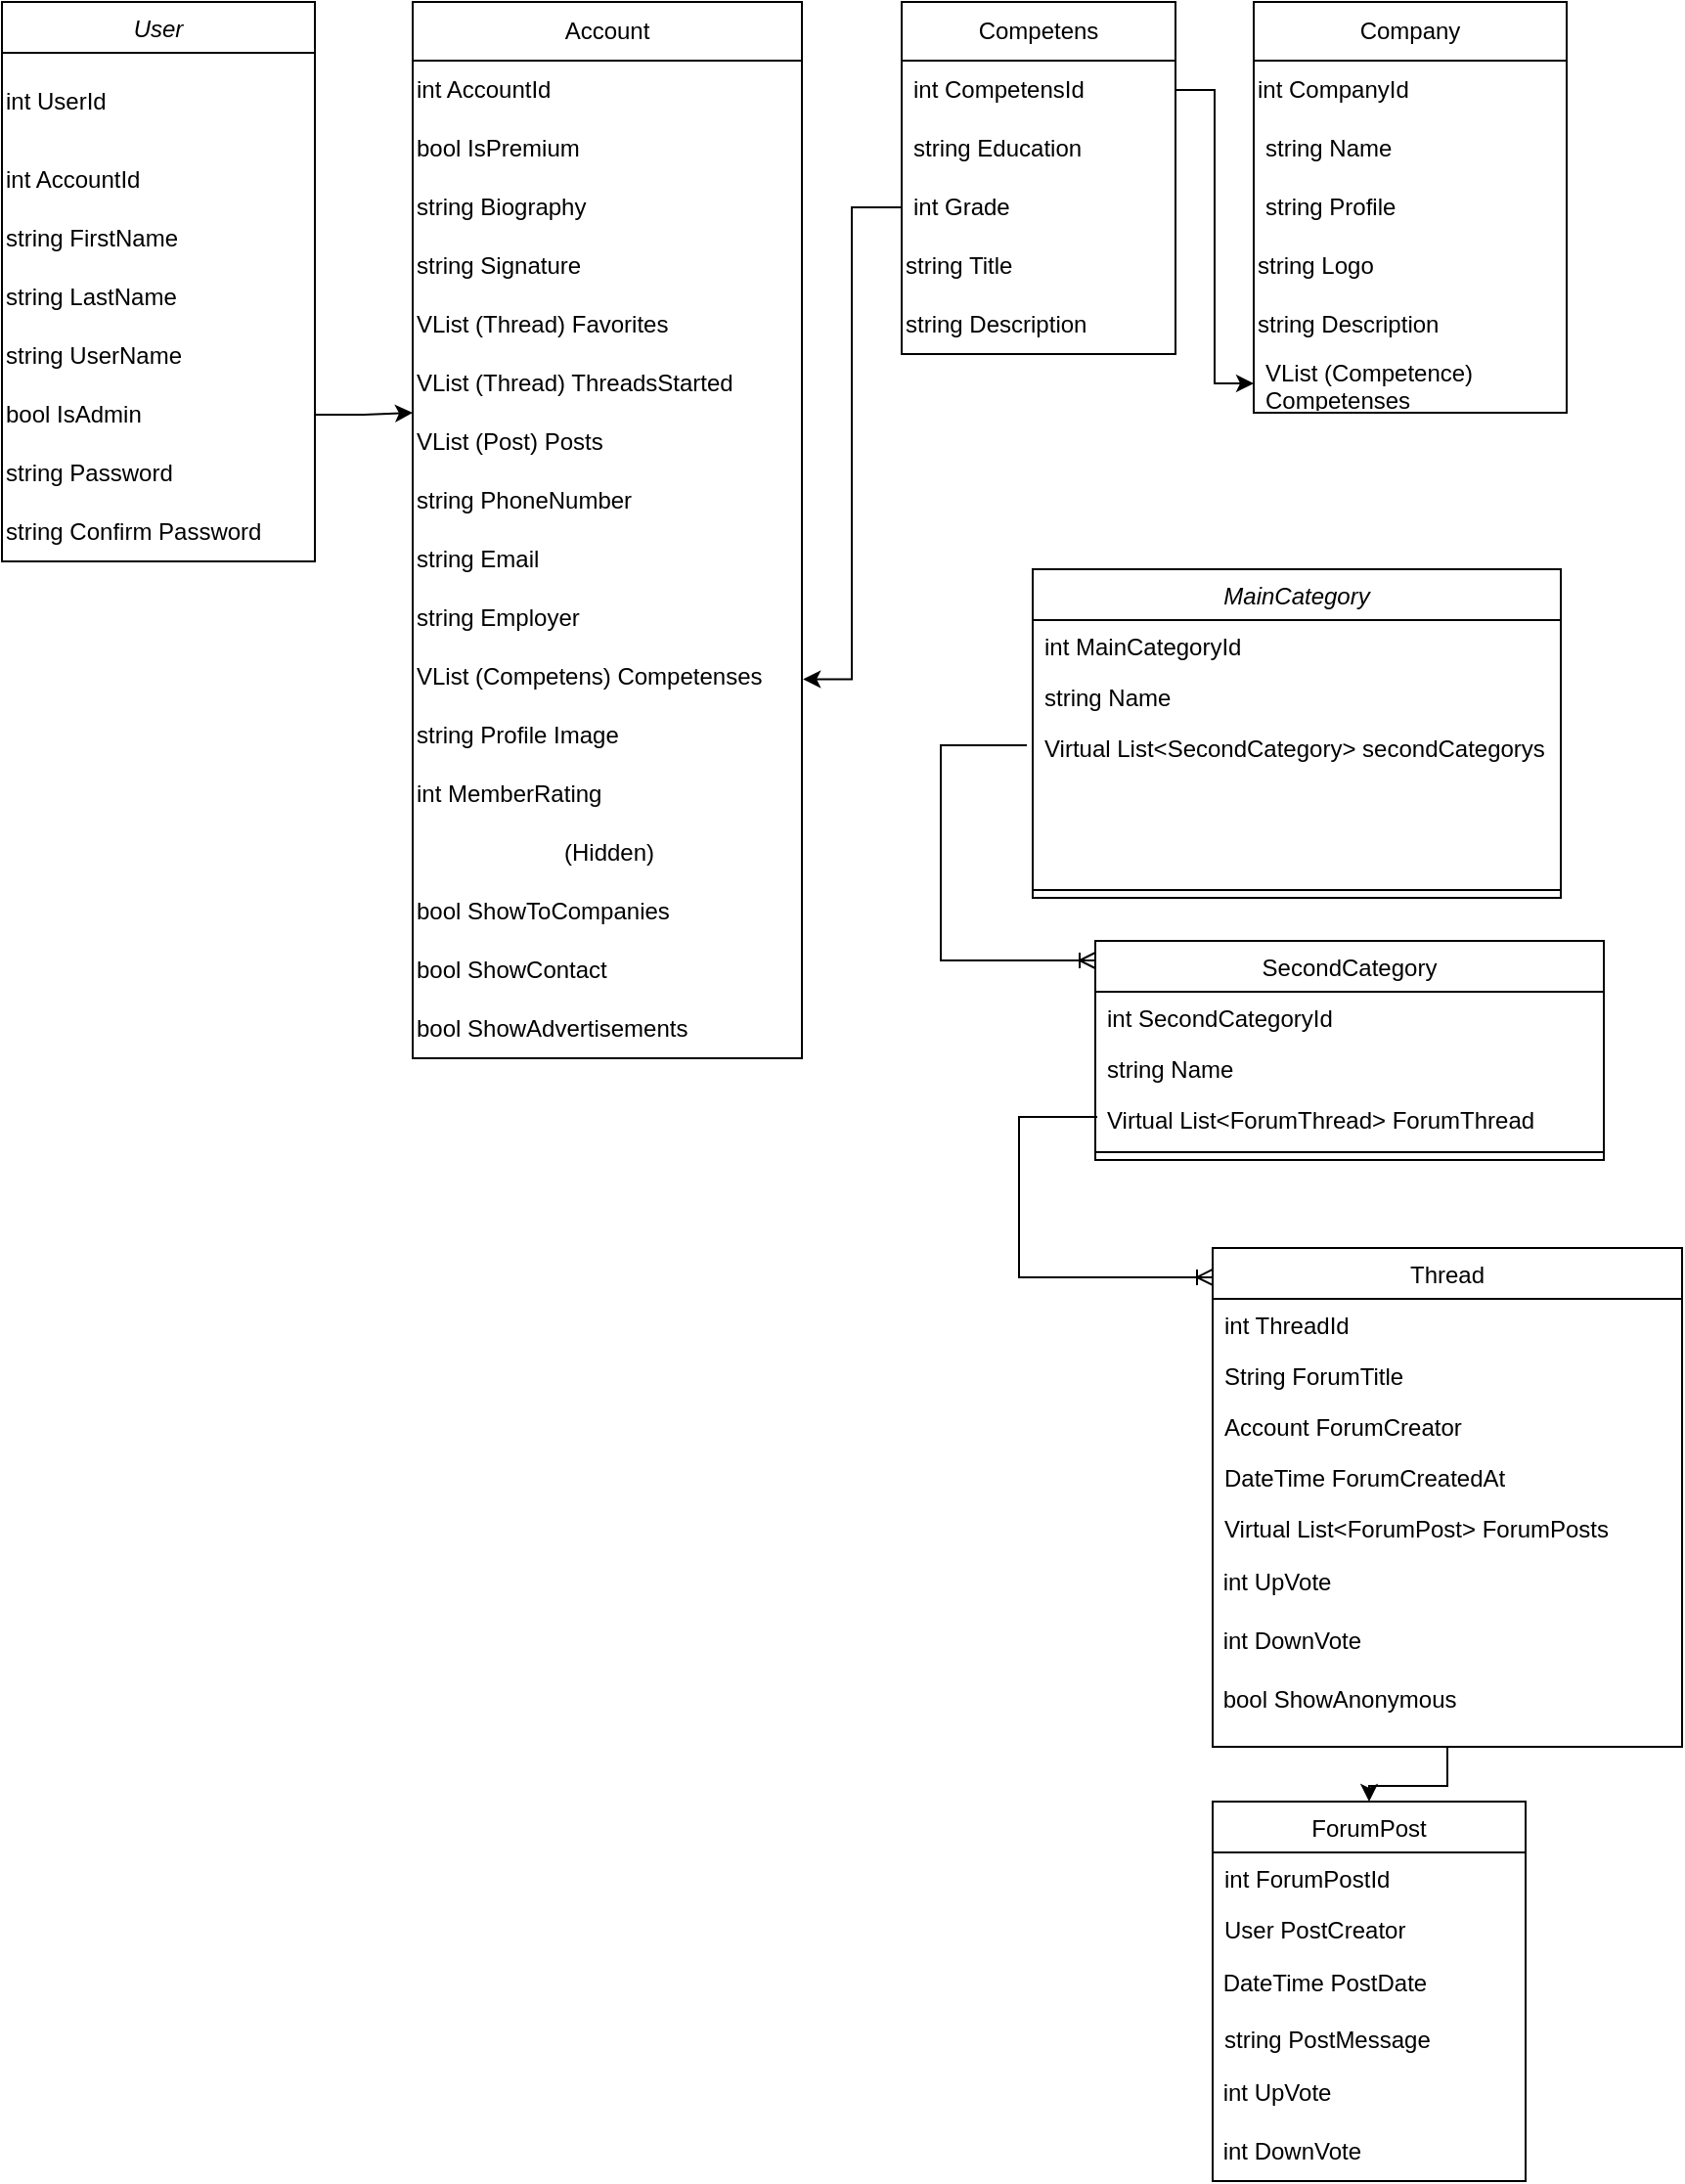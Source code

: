 <mxfile version="26.0.15">
  <diagram id="C5RBs43oDa-KdzZeNtuy" name="Page-1">
    <mxGraphModel dx="1050" dy="569" grid="1" gridSize="10" guides="1" tooltips="1" connect="1" arrows="1" fold="1" page="1" pageScale="1" pageWidth="827" pageHeight="1169" math="0" shadow="0">
      <root>
        <mxCell id="WIyWlLk6GJQsqaUBKTNV-0" />
        <mxCell id="WIyWlLk6GJQsqaUBKTNV-1" parent="WIyWlLk6GJQsqaUBKTNV-0" />
        <mxCell id="zkfFHV4jXpPFQw0GAbJ--0" value="User" style="swimlane;fontStyle=2;align=center;verticalAlign=top;childLayout=stackLayout;horizontal=1;startSize=26;horizontalStack=0;resizeParent=1;resizeLast=0;collapsible=1;marginBottom=0;rounded=0;shadow=0;strokeWidth=1;" parent="WIyWlLk6GJQsqaUBKTNV-1" vertex="1">
          <mxGeometry x="30" y="40" width="160" height="286" as="geometry">
            <mxRectangle x="230" y="140" width="160" height="26" as="alternateBounds" />
          </mxGeometry>
        </mxCell>
        <mxCell id="M3LUyMs7fJ1YsSJs51s3-12" value="int UserId" style="text;html=1;align=left;verticalAlign=middle;resizable=0;points=[];autosize=1;strokeColor=none;fillColor=none;spacing=2;" vertex="1" parent="zkfFHV4jXpPFQw0GAbJ--0">
          <mxGeometry y="26" width="160" height="50" as="geometry" />
        </mxCell>
        <mxCell id="M3LUyMs7fJ1YsSJs51s3-35" value="int AccountId" style="text;html=1;align=left;verticalAlign=middle;resizable=0;points=[];autosize=1;strokeColor=none;fillColor=none;" vertex="1" parent="zkfFHV4jXpPFQw0GAbJ--0">
          <mxGeometry y="76" width="160" height="30" as="geometry" />
        </mxCell>
        <mxCell id="M3LUyMs7fJ1YsSJs51s3-5" value="string FirstName" style="text;html=1;align=left;verticalAlign=middle;resizable=0;points=[];autosize=1;strokeColor=none;fillColor=none;" vertex="1" parent="zkfFHV4jXpPFQw0GAbJ--0">
          <mxGeometry y="106" width="160" height="30" as="geometry" />
        </mxCell>
        <mxCell id="M3LUyMs7fJ1YsSJs51s3-6" value="string LastName" style="text;html=1;align=left;verticalAlign=middle;resizable=0;points=[];autosize=1;strokeColor=none;fillColor=none;" vertex="1" parent="zkfFHV4jXpPFQw0GAbJ--0">
          <mxGeometry y="136" width="160" height="30" as="geometry" />
        </mxCell>
        <mxCell id="M3LUyMs7fJ1YsSJs51s3-39" value="string UserName" style="text;html=1;align=left;verticalAlign=middle;resizable=0;points=[];autosize=1;strokeColor=none;fillColor=none;" vertex="1" parent="zkfFHV4jXpPFQw0GAbJ--0">
          <mxGeometry y="166" width="160" height="30" as="geometry" />
        </mxCell>
        <mxCell id="M3LUyMs7fJ1YsSJs51s3-17" value="bool IsAdmin" style="text;html=1;align=left;verticalAlign=middle;resizable=0;points=[];autosize=1;strokeColor=none;fillColor=none;" vertex="1" parent="zkfFHV4jXpPFQw0GAbJ--0">
          <mxGeometry y="196" width="160" height="30" as="geometry" />
        </mxCell>
        <mxCell id="M3LUyMs7fJ1YsSJs51s3-23" value="string Password" style="text;html=1;align=left;verticalAlign=middle;resizable=0;points=[];autosize=1;strokeColor=none;fillColor=none;" vertex="1" parent="zkfFHV4jXpPFQw0GAbJ--0">
          <mxGeometry y="226" width="160" height="30" as="geometry" />
        </mxCell>
        <mxCell id="M3LUyMs7fJ1YsSJs51s3-24" value="string Confirm Password" style="text;html=1;align=left;verticalAlign=middle;resizable=0;points=[];autosize=1;strokeColor=none;fillColor=none;" vertex="1" parent="zkfFHV4jXpPFQw0GAbJ--0">
          <mxGeometry y="256" width="160" height="30" as="geometry" />
        </mxCell>
        <mxCell id="M3LUyMs7fJ1YsSJs51s3-25" value="Account" style="swimlane;fontStyle=0;childLayout=stackLayout;horizontal=1;startSize=30;horizontalStack=0;resizeParent=1;resizeParentMax=0;resizeLast=0;collapsible=1;marginBottom=0;whiteSpace=wrap;html=1;" vertex="1" parent="WIyWlLk6GJQsqaUBKTNV-1">
          <mxGeometry x="240" y="40" width="199" height="540" as="geometry" />
        </mxCell>
        <mxCell id="M3LUyMs7fJ1YsSJs51s3-34" value="int AccountId" style="text;html=1;align=left;verticalAlign=middle;resizable=0;points=[];autosize=1;strokeColor=none;fillColor=none;" vertex="1" parent="M3LUyMs7fJ1YsSJs51s3-25">
          <mxGeometry y="30" width="199" height="30" as="geometry" />
        </mxCell>
        <mxCell id="M3LUyMs7fJ1YsSJs51s3-15" value="bool IsPremium" style="text;html=1;align=left;verticalAlign=middle;resizable=0;points=[];autosize=1;strokeColor=none;fillColor=none;" vertex="1" parent="M3LUyMs7fJ1YsSJs51s3-25">
          <mxGeometry y="60" width="199" height="30" as="geometry" />
        </mxCell>
        <mxCell id="M3LUyMs7fJ1YsSJs51s3-9" value="string Biography" style="text;html=1;align=left;verticalAlign=middle;resizable=0;points=[];autosize=1;strokeColor=none;fillColor=none;" vertex="1" parent="M3LUyMs7fJ1YsSJs51s3-25">
          <mxGeometry y="90" width="199" height="30" as="geometry" />
        </mxCell>
        <mxCell id="M3LUyMs7fJ1YsSJs51s3-16" value="string Signature" style="text;html=1;align=left;verticalAlign=middle;resizable=0;points=[];autosize=1;strokeColor=none;fillColor=none;" vertex="1" parent="M3LUyMs7fJ1YsSJs51s3-25">
          <mxGeometry y="120" width="199" height="30" as="geometry" />
        </mxCell>
        <mxCell id="M3LUyMs7fJ1YsSJs51s3-11" value="VList (Thread) Favo&lt;span style=&quot;background-color: transparent; color: light-dark(rgb(0, 0, 0), rgb(255, 255, 255));&quot;&gt;rites&lt;/span&gt;" style="text;html=1;align=left;verticalAlign=middle;resizable=0;points=[];autosize=1;strokeColor=none;fillColor=none;" vertex="1" parent="M3LUyMs7fJ1YsSJs51s3-25">
          <mxGeometry y="150" width="199" height="30" as="geometry" />
        </mxCell>
        <mxCell id="M3LUyMs7fJ1YsSJs51s3-61" value="VList (Thread) ThreadsStarted" style="text;html=1;align=left;verticalAlign=middle;resizable=0;points=[];autosize=1;strokeColor=none;fillColor=none;" vertex="1" parent="M3LUyMs7fJ1YsSJs51s3-25">
          <mxGeometry y="180" width="199" height="30" as="geometry" />
        </mxCell>
        <mxCell id="M3LUyMs7fJ1YsSJs51s3-62" value="VList (Post) Posts" style="text;html=1;align=left;verticalAlign=middle;resizable=0;points=[];autosize=1;strokeColor=none;fillColor=none;" vertex="1" parent="M3LUyMs7fJ1YsSJs51s3-25">
          <mxGeometry y="210" width="199" height="30" as="geometry" />
        </mxCell>
        <mxCell id="M3LUyMs7fJ1YsSJs51s3-8" value="string PhoneNumber" style="text;html=1;align=left;verticalAlign=middle;resizable=0;points=[];autosize=1;strokeColor=none;fillColor=none;" vertex="1" parent="M3LUyMs7fJ1YsSJs51s3-25">
          <mxGeometry y="240" width="199" height="30" as="geometry" />
        </mxCell>
        <mxCell id="M3LUyMs7fJ1YsSJs51s3-36" value="string Email" style="text;html=1;align=left;verticalAlign=middle;resizable=0;points=[];autosize=1;strokeColor=none;fillColor=none;" vertex="1" parent="M3LUyMs7fJ1YsSJs51s3-25">
          <mxGeometry y="270" width="199" height="30" as="geometry" />
        </mxCell>
        <mxCell id="M3LUyMs7fJ1YsSJs51s3-7" value="string Employer" style="text;html=1;align=left;verticalAlign=middle;resizable=0;points=[];autosize=1;strokeColor=none;fillColor=none;" vertex="1" parent="M3LUyMs7fJ1YsSJs51s3-25">
          <mxGeometry y="300" width="199" height="30" as="geometry" />
        </mxCell>
        <mxCell id="M3LUyMs7fJ1YsSJs51s3-10" value="VList (Competens) Competenses" style="text;html=1;align=left;verticalAlign=middle;resizable=0;points=[];autosize=1;strokeColor=none;fillColor=none;" vertex="1" parent="M3LUyMs7fJ1YsSJs51s3-25">
          <mxGeometry y="330" width="199" height="30" as="geometry" />
        </mxCell>
        <mxCell id="M3LUyMs7fJ1YsSJs51s3-14" value="string Profile Image" style="text;html=1;align=left;verticalAlign=middle;resizable=0;points=[];autosize=1;strokeColor=none;fillColor=none;" vertex="1" parent="M3LUyMs7fJ1YsSJs51s3-25">
          <mxGeometry y="360" width="199" height="30" as="geometry" />
        </mxCell>
        <mxCell id="M3LUyMs7fJ1YsSJs51s3-40" value="int MemberRating" style="text;html=1;align=left;verticalAlign=middle;resizable=0;points=[];autosize=1;strokeColor=none;fillColor=none;" vertex="1" parent="M3LUyMs7fJ1YsSJs51s3-25">
          <mxGeometry y="390" width="199" height="30" as="geometry" />
        </mxCell>
        <mxCell id="M3LUyMs7fJ1YsSJs51s3-19" value="(Hidden)" style="text;html=1;align=center;verticalAlign=middle;resizable=0;points=[];autosize=1;strokeColor=none;fillColor=none;" vertex="1" parent="M3LUyMs7fJ1YsSJs51s3-25">
          <mxGeometry y="420" width="199" height="30" as="geometry" />
        </mxCell>
        <mxCell id="M3LUyMs7fJ1YsSJs51s3-21" value="bool ShowToCompanies" style="text;html=1;align=left;verticalAlign=middle;resizable=0;points=[];autosize=1;strokeColor=none;fillColor=none;" vertex="1" parent="M3LUyMs7fJ1YsSJs51s3-25">
          <mxGeometry y="450" width="199" height="30" as="geometry" />
        </mxCell>
        <mxCell id="M3LUyMs7fJ1YsSJs51s3-20" value="bool ShowContact" style="text;html=1;align=left;verticalAlign=middle;resizable=0;points=[];autosize=1;strokeColor=none;fillColor=none;" vertex="1" parent="M3LUyMs7fJ1YsSJs51s3-25">
          <mxGeometry y="480" width="199" height="30" as="geometry" />
        </mxCell>
        <mxCell id="M3LUyMs7fJ1YsSJs51s3-22" value="bool ShowAdvertisements" style="text;html=1;align=left;verticalAlign=middle;resizable=0;points=[];autosize=1;strokeColor=none;fillColor=none;" vertex="1" parent="M3LUyMs7fJ1YsSJs51s3-25">
          <mxGeometry y="510" width="199" height="30" as="geometry" />
        </mxCell>
        <mxCell id="M3LUyMs7fJ1YsSJs51s3-37" style="edgeStyle=orthogonalEdgeStyle;rounded=0;orthogonalLoop=1;jettySize=auto;html=1;" edge="1" parent="WIyWlLk6GJQsqaUBKTNV-1" source="M3LUyMs7fJ1YsSJs51s3-17">
          <mxGeometry relative="1" as="geometry">
            <mxPoint x="240" y="250" as="targetPoint" />
          </mxGeometry>
        </mxCell>
        <mxCell id="M3LUyMs7fJ1YsSJs51s3-41" value="Competens" style="swimlane;fontStyle=0;childLayout=stackLayout;horizontal=1;startSize=30;horizontalStack=0;resizeParent=1;resizeParentMax=0;resizeLast=0;collapsible=1;marginBottom=0;whiteSpace=wrap;html=1;" vertex="1" parent="WIyWlLk6GJQsqaUBKTNV-1">
          <mxGeometry x="490" y="40" width="140" height="180" as="geometry" />
        </mxCell>
        <mxCell id="M3LUyMs7fJ1YsSJs51s3-42" value="int CompetensId" style="text;strokeColor=none;fillColor=none;align=left;verticalAlign=middle;spacingLeft=4;spacingRight=4;overflow=hidden;points=[[0,0.5],[1,0.5]];portConstraint=eastwest;rotatable=0;whiteSpace=wrap;html=1;" vertex="1" parent="M3LUyMs7fJ1YsSJs51s3-41">
          <mxGeometry y="30" width="140" height="30" as="geometry" />
        </mxCell>
        <mxCell id="M3LUyMs7fJ1YsSJs51s3-43" value="string Education" style="text;strokeColor=none;fillColor=none;align=left;verticalAlign=middle;spacingLeft=4;spacingRight=4;overflow=hidden;points=[[0,0.5],[1,0.5]];portConstraint=eastwest;rotatable=0;whiteSpace=wrap;html=1;" vertex="1" parent="M3LUyMs7fJ1YsSJs51s3-41">
          <mxGeometry y="60" width="140" height="30" as="geometry" />
        </mxCell>
        <mxCell id="M3LUyMs7fJ1YsSJs51s3-44" value="int Grade" style="text;strokeColor=none;fillColor=none;align=left;verticalAlign=middle;spacingLeft=4;spacingRight=4;overflow=hidden;points=[[0,0.5],[1,0.5]];portConstraint=eastwest;rotatable=0;whiteSpace=wrap;html=1;" vertex="1" parent="M3LUyMs7fJ1YsSJs51s3-41">
          <mxGeometry y="90" width="140" height="30" as="geometry" />
        </mxCell>
        <mxCell id="M3LUyMs7fJ1YsSJs51s3-47" value="string Title" style="text;html=1;align=left;verticalAlign=middle;resizable=0;points=[];autosize=1;strokeColor=none;fillColor=none;" vertex="1" parent="M3LUyMs7fJ1YsSJs51s3-41">
          <mxGeometry y="120" width="140" height="30" as="geometry" />
        </mxCell>
        <mxCell id="M3LUyMs7fJ1YsSJs51s3-46" value="string Description" style="text;html=1;align=left;verticalAlign=middle;resizable=0;points=[];autosize=1;strokeColor=none;fillColor=none;" vertex="1" parent="M3LUyMs7fJ1YsSJs51s3-41">
          <mxGeometry y="150" width="140" height="30" as="geometry" />
        </mxCell>
        <mxCell id="M3LUyMs7fJ1YsSJs51s3-45" style="edgeStyle=orthogonalEdgeStyle;rounded=0;orthogonalLoop=1;jettySize=auto;html=1;entryX=1.003;entryY=0.54;entryDx=0;entryDy=0;entryPerimeter=0;" edge="1" parent="WIyWlLk6GJQsqaUBKTNV-1" source="M3LUyMs7fJ1YsSJs51s3-44" target="M3LUyMs7fJ1YsSJs51s3-10">
          <mxGeometry relative="1" as="geometry" />
        </mxCell>
        <mxCell id="M3LUyMs7fJ1YsSJs51s3-48" value="Company" style="swimlane;fontStyle=0;childLayout=stackLayout;horizontal=1;startSize=30;horizontalStack=0;resizeParent=1;resizeParentMax=0;resizeLast=0;collapsible=1;marginBottom=0;whiteSpace=wrap;html=1;" vertex="1" parent="WIyWlLk6GJQsqaUBKTNV-1">
          <mxGeometry x="670" y="40" width="160" height="210" as="geometry" />
        </mxCell>
        <mxCell id="M3LUyMs7fJ1YsSJs51s3-55" value="int CompanyId" style="text;html=1;align=left;verticalAlign=middle;resizable=0;points=[];autosize=1;strokeColor=none;fillColor=none;" vertex="1" parent="M3LUyMs7fJ1YsSJs51s3-48">
          <mxGeometry y="30" width="160" height="30" as="geometry" />
        </mxCell>
        <mxCell id="M3LUyMs7fJ1YsSJs51s3-49" value="string Name" style="text;strokeColor=none;fillColor=none;align=left;verticalAlign=middle;spacingLeft=4;spacingRight=4;overflow=hidden;points=[[0,0.5],[1,0.5]];portConstraint=eastwest;rotatable=0;whiteSpace=wrap;html=1;" vertex="1" parent="M3LUyMs7fJ1YsSJs51s3-48">
          <mxGeometry y="60" width="160" height="30" as="geometry" />
        </mxCell>
        <mxCell id="M3LUyMs7fJ1YsSJs51s3-50" value="string Profile" style="text;strokeColor=none;fillColor=none;align=left;verticalAlign=middle;spacingLeft=4;spacingRight=4;overflow=hidden;points=[[0,0.5],[1,0.5]];portConstraint=eastwest;rotatable=0;whiteSpace=wrap;html=1;" vertex="1" parent="M3LUyMs7fJ1YsSJs51s3-48">
          <mxGeometry y="90" width="160" height="30" as="geometry" />
        </mxCell>
        <mxCell id="M3LUyMs7fJ1YsSJs51s3-53" value="string Logo" style="text;html=1;align=left;verticalAlign=middle;resizable=0;points=[];autosize=1;strokeColor=none;fillColor=none;" vertex="1" parent="M3LUyMs7fJ1YsSJs51s3-48">
          <mxGeometry y="120" width="160" height="30" as="geometry" />
        </mxCell>
        <mxCell id="M3LUyMs7fJ1YsSJs51s3-56" value="string Description" style="text;html=1;align=left;verticalAlign=middle;resizable=0;points=[];autosize=1;strokeColor=none;fillColor=none;" vertex="1" parent="M3LUyMs7fJ1YsSJs51s3-48">
          <mxGeometry y="150" width="160" height="30" as="geometry" />
        </mxCell>
        <mxCell id="M3LUyMs7fJ1YsSJs51s3-51" value="VList (Competence) Competenses" style="text;strokeColor=none;fillColor=none;align=left;verticalAlign=middle;spacingLeft=4;spacingRight=4;overflow=hidden;points=[[0,0.5],[1,0.5]];portConstraint=eastwest;rotatable=0;whiteSpace=wrap;html=1;" vertex="1" parent="M3LUyMs7fJ1YsSJs51s3-48">
          <mxGeometry y="180" width="160" height="30" as="geometry" />
        </mxCell>
        <mxCell id="M3LUyMs7fJ1YsSJs51s3-52" style="edgeStyle=orthogonalEdgeStyle;rounded=0;orthogonalLoop=1;jettySize=auto;html=1;entryX=0;entryY=0.5;entryDx=0;entryDy=0;" edge="1" parent="WIyWlLk6GJQsqaUBKTNV-1" source="M3LUyMs7fJ1YsSJs51s3-42" target="M3LUyMs7fJ1YsSJs51s3-51">
          <mxGeometry relative="1" as="geometry" />
        </mxCell>
        <mxCell id="M3LUyMs7fJ1YsSJs51s3-63" value="MainCategory" style="swimlane;fontStyle=2;align=center;verticalAlign=top;childLayout=stackLayout;horizontal=1;startSize=26;horizontalStack=0;resizeParent=1;resizeLast=0;collapsible=1;marginBottom=0;rounded=0;shadow=0;strokeWidth=1;" vertex="1" parent="WIyWlLk6GJQsqaUBKTNV-1">
          <mxGeometry x="557" y="330" width="270" height="168" as="geometry">
            <mxRectangle x="230" y="140" width="160" height="26" as="alternateBounds" />
          </mxGeometry>
        </mxCell>
        <mxCell id="M3LUyMs7fJ1YsSJs51s3-64" value="int MainCategoryId" style="text;align=left;verticalAlign=top;spacingLeft=4;spacingRight=4;overflow=hidden;rotatable=0;points=[[0,0.5],[1,0.5]];portConstraint=eastwest;rounded=0;shadow=0;html=0;" vertex="1" parent="M3LUyMs7fJ1YsSJs51s3-63">
          <mxGeometry y="26" width="270" height="26" as="geometry" />
        </mxCell>
        <mxCell id="M3LUyMs7fJ1YsSJs51s3-65" value="string Name" style="text;align=left;verticalAlign=top;spacingLeft=4;spacingRight=4;overflow=hidden;rotatable=0;points=[[0,0.5],[1,0.5]];portConstraint=eastwest;" vertex="1" parent="M3LUyMs7fJ1YsSJs51s3-63">
          <mxGeometry y="52" width="270" height="26" as="geometry" />
        </mxCell>
        <mxCell id="M3LUyMs7fJ1YsSJs51s3-66" value="Virtual List&lt;SecondCategory&gt; secondCategorys" style="text;align=left;verticalAlign=top;spacingLeft=4;spacingRight=4;overflow=hidden;rotatable=0;points=[[0,0.5],[1,0.5]];portConstraint=eastwest;rounded=0;shadow=0;html=0;" vertex="1" parent="M3LUyMs7fJ1YsSJs51s3-63">
          <mxGeometry y="78" width="270" height="82" as="geometry" />
        </mxCell>
        <mxCell id="M3LUyMs7fJ1YsSJs51s3-67" value="" style="line;html=1;strokeWidth=1;align=left;verticalAlign=middle;spacingTop=-1;spacingLeft=3;spacingRight=3;rotatable=0;labelPosition=right;points=[];portConstraint=eastwest;" vertex="1" parent="M3LUyMs7fJ1YsSJs51s3-63">
          <mxGeometry y="160" width="270" height="8" as="geometry" />
        </mxCell>
        <mxCell id="M3LUyMs7fJ1YsSJs51s3-68" value="ForumPost" style="swimlane;fontStyle=0;align=center;verticalAlign=top;childLayout=stackLayout;horizontal=1;startSize=26;horizontalStack=0;resizeParent=1;resizeLast=0;collapsible=1;marginBottom=0;rounded=0;shadow=0;strokeWidth=1;" vertex="1" parent="WIyWlLk6GJQsqaUBKTNV-1">
          <mxGeometry x="649" y="960" width="160" height="194" as="geometry">
            <mxRectangle x="130" y="380" width="160" height="26" as="alternateBounds" />
          </mxGeometry>
        </mxCell>
        <mxCell id="M3LUyMs7fJ1YsSJs51s3-69" value="int ForumPostId" style="text;align=left;verticalAlign=top;spacingLeft=4;spacingRight=4;overflow=hidden;rotatable=0;points=[[0,0.5],[1,0.5]];portConstraint=eastwest;" vertex="1" parent="M3LUyMs7fJ1YsSJs51s3-68">
          <mxGeometry y="26" width="160" height="26" as="geometry" />
        </mxCell>
        <mxCell id="M3LUyMs7fJ1YsSJs51s3-70" value="User PostCreator" style="text;align=left;verticalAlign=top;spacingLeft=4;spacingRight=4;overflow=hidden;rotatable=0;points=[[0,0.5],[1,0.5]];portConstraint=eastwest;rounded=0;shadow=0;html=0;" vertex="1" parent="M3LUyMs7fJ1YsSJs51s3-68">
          <mxGeometry y="52" width="160" height="26" as="geometry" />
        </mxCell>
        <mxCell id="M3LUyMs7fJ1YsSJs51s3-90" value="&amp;nbsp;DateTime PostDate" style="text;html=1;align=left;verticalAlign=middle;resizable=0;points=[];autosize=1;strokeColor=none;fillColor=none;" vertex="1" parent="M3LUyMs7fJ1YsSJs51s3-68">
          <mxGeometry y="78" width="160" height="30" as="geometry" />
        </mxCell>
        <mxCell id="M3LUyMs7fJ1YsSJs51s3-71" value="string PostMessage" style="text;align=left;verticalAlign=top;spacingLeft=4;spacingRight=4;overflow=hidden;rotatable=0;points=[[0,0.5],[1,0.5]];portConstraint=eastwest;rounded=0;shadow=0;html=0;" vertex="1" parent="M3LUyMs7fJ1YsSJs51s3-68">
          <mxGeometry y="108" width="160" height="26" as="geometry" />
        </mxCell>
        <mxCell id="M3LUyMs7fJ1YsSJs51s3-86" value="&amp;nbsp;int UpVote" style="text;html=1;align=left;verticalAlign=middle;resizable=0;points=[];autosize=1;strokeColor=none;fillColor=none;" vertex="1" parent="M3LUyMs7fJ1YsSJs51s3-68">
          <mxGeometry y="134" width="160" height="30" as="geometry" />
        </mxCell>
        <mxCell id="M3LUyMs7fJ1YsSJs51s3-87" value="&amp;nbsp;int DownVote" style="text;html=1;align=left;verticalAlign=middle;resizable=0;points=[];autosize=1;strokeColor=none;fillColor=none;" vertex="1" parent="M3LUyMs7fJ1YsSJs51s3-68">
          <mxGeometry y="164" width="160" height="30" as="geometry" />
        </mxCell>
        <mxCell id="M3LUyMs7fJ1YsSJs51s3-85" style="edgeStyle=orthogonalEdgeStyle;rounded=0;orthogonalLoop=1;jettySize=auto;html=1;entryX=0.5;entryY=0;entryDx=0;entryDy=0;" edge="1" parent="WIyWlLk6GJQsqaUBKTNV-1" source="M3LUyMs7fJ1YsSJs51s3-72" target="M3LUyMs7fJ1YsSJs51s3-68">
          <mxGeometry relative="1" as="geometry" />
        </mxCell>
        <mxCell id="M3LUyMs7fJ1YsSJs51s3-72" value="Thread" style="swimlane;fontStyle=0;align=center;verticalAlign=top;childLayout=stackLayout;horizontal=1;startSize=26;horizontalStack=0;resizeParent=1;resizeLast=0;collapsible=1;marginBottom=0;rounded=0;shadow=0;strokeWidth=1;" vertex="1" parent="WIyWlLk6GJQsqaUBKTNV-1">
          <mxGeometry x="649" y="677" width="240" height="255" as="geometry">
            <mxRectangle x="340" y="380" width="170" height="26" as="alternateBounds" />
          </mxGeometry>
        </mxCell>
        <mxCell id="M3LUyMs7fJ1YsSJs51s3-73" value="int ThreadId" style="text;align=left;verticalAlign=top;spacingLeft=4;spacingRight=4;overflow=hidden;rotatable=0;points=[[0,0.5],[1,0.5]];portConstraint=eastwest;" vertex="1" parent="M3LUyMs7fJ1YsSJs51s3-72">
          <mxGeometry y="26" width="240" height="26" as="geometry" />
        </mxCell>
        <mxCell id="M3LUyMs7fJ1YsSJs51s3-74" value="String ForumTitle" style="text;align=left;verticalAlign=top;spacingLeft=4;spacingRight=4;overflow=hidden;rotatable=0;points=[[0,0.5],[1,0.5]];portConstraint=eastwest;" vertex="1" parent="M3LUyMs7fJ1YsSJs51s3-72">
          <mxGeometry y="52" width="240" height="26" as="geometry" />
        </mxCell>
        <mxCell id="M3LUyMs7fJ1YsSJs51s3-75" value="Account ForumCreator" style="text;align=left;verticalAlign=top;spacingLeft=4;spacingRight=4;overflow=hidden;rotatable=0;points=[[0,0.5],[1,0.5]];portConstraint=eastwest;" vertex="1" parent="M3LUyMs7fJ1YsSJs51s3-72">
          <mxGeometry y="78" width="240" height="26" as="geometry" />
        </mxCell>
        <mxCell id="M3LUyMs7fJ1YsSJs51s3-76" value="DateTime ForumCreatedAt" style="text;align=left;verticalAlign=top;spacingLeft=4;spacingRight=4;overflow=hidden;rotatable=0;points=[[0,0.5],[1,0.5]];portConstraint=eastwest;" vertex="1" parent="M3LUyMs7fJ1YsSJs51s3-72">
          <mxGeometry y="104" width="240" height="26" as="geometry" />
        </mxCell>
        <mxCell id="M3LUyMs7fJ1YsSJs51s3-77" value="Virtual List&lt;ForumPost&gt; ForumPosts" style="text;align=left;verticalAlign=top;spacingLeft=4;spacingRight=4;overflow=hidden;rotatable=0;points=[[0,0.5],[1,0.5]];portConstraint=eastwest;" vertex="1" parent="M3LUyMs7fJ1YsSJs51s3-72">
          <mxGeometry y="130" width="240" height="26" as="geometry" />
        </mxCell>
        <mxCell id="M3LUyMs7fJ1YsSJs51s3-88" value="&amp;nbsp;int UpVote" style="text;html=1;align=left;verticalAlign=middle;resizable=0;points=[];autosize=1;strokeColor=none;fillColor=none;" vertex="1" parent="M3LUyMs7fJ1YsSJs51s3-72">
          <mxGeometry y="156" width="240" height="30" as="geometry" />
        </mxCell>
        <mxCell id="M3LUyMs7fJ1YsSJs51s3-89" value="&amp;nbsp;int DownVote" style="text;html=1;align=left;verticalAlign=middle;resizable=0;points=[];autosize=1;strokeColor=none;fillColor=none;" vertex="1" parent="M3LUyMs7fJ1YsSJs51s3-72">
          <mxGeometry y="186" width="240" height="30" as="geometry" />
        </mxCell>
        <mxCell id="M3LUyMs7fJ1YsSJs51s3-91" value="&amp;nbsp;bool ShowAnonymous" style="text;html=1;align=left;verticalAlign=middle;resizable=0;points=[];autosize=1;strokeColor=none;fillColor=none;" vertex="1" parent="M3LUyMs7fJ1YsSJs51s3-72">
          <mxGeometry y="216" width="240" height="30" as="geometry" />
        </mxCell>
        <mxCell id="M3LUyMs7fJ1YsSJs51s3-78" value="SecondCategory" style="swimlane;fontStyle=0;align=center;verticalAlign=top;childLayout=stackLayout;horizontal=1;startSize=26;horizontalStack=0;resizeParent=1;resizeLast=0;collapsible=1;marginBottom=0;rounded=0;shadow=0;strokeWidth=1;" vertex="1" parent="WIyWlLk6GJQsqaUBKTNV-1">
          <mxGeometry x="589" y="520" width="260" height="112" as="geometry">
            <mxRectangle x="550" y="140" width="160" height="26" as="alternateBounds" />
          </mxGeometry>
        </mxCell>
        <mxCell id="M3LUyMs7fJ1YsSJs51s3-79" value="int SecondCategoryId" style="text;align=left;verticalAlign=top;spacingLeft=4;spacingRight=4;overflow=hidden;rotatable=0;points=[[0,0.5],[1,0.5]];portConstraint=eastwest;" vertex="1" parent="M3LUyMs7fJ1YsSJs51s3-78">
          <mxGeometry y="26" width="260" height="26" as="geometry" />
        </mxCell>
        <mxCell id="M3LUyMs7fJ1YsSJs51s3-80" value="string Name" style="text;align=left;verticalAlign=top;spacingLeft=4;spacingRight=4;overflow=hidden;rotatable=0;points=[[0,0.5],[1,0.5]];portConstraint=eastwest;rounded=0;shadow=0;html=0;" vertex="1" parent="M3LUyMs7fJ1YsSJs51s3-78">
          <mxGeometry y="52" width="260" height="26" as="geometry" />
        </mxCell>
        <mxCell id="M3LUyMs7fJ1YsSJs51s3-81" value="Virtual List&lt;ForumThread&gt; ForumThread" style="text;align=left;verticalAlign=top;spacingLeft=4;spacingRight=4;overflow=hidden;rotatable=0;points=[[0,0.5],[1,0.5]];portConstraint=eastwest;rounded=0;shadow=0;html=0;" vertex="1" parent="M3LUyMs7fJ1YsSJs51s3-78">
          <mxGeometry y="78" width="260" height="26" as="geometry" />
        </mxCell>
        <mxCell id="M3LUyMs7fJ1YsSJs51s3-82" value="" style="line;html=1;strokeWidth=1;align=left;verticalAlign=middle;spacingTop=-1;spacingLeft=3;spacingRight=3;rotatable=0;labelPosition=right;points=[];portConstraint=eastwest;" vertex="1" parent="M3LUyMs7fJ1YsSJs51s3-78">
          <mxGeometry y="104" width="260" height="8" as="geometry" />
        </mxCell>
        <mxCell id="M3LUyMs7fJ1YsSJs51s3-83" value="" style="fontSize=12;html=1;endArrow=ERoneToMany;rounded=0;elbow=vertical;edgeStyle=orthogonalEdgeStyle;exitX=-0.011;exitY=0.146;exitDx=0;exitDy=0;exitPerimeter=0;" edge="1" parent="WIyWlLk6GJQsqaUBKTNV-1" source="M3LUyMs7fJ1YsSJs51s3-66">
          <mxGeometry width="100" height="100" relative="1" as="geometry">
            <mxPoint x="500" y="450" as="sourcePoint" />
            <mxPoint x="589" y="530" as="targetPoint" />
            <Array as="points">
              <mxPoint x="510" y="420" />
              <mxPoint x="510" y="530" />
            </Array>
          </mxGeometry>
        </mxCell>
        <mxCell id="M3LUyMs7fJ1YsSJs51s3-84" value="" style="fontSize=12;html=1;endArrow=ERoneToMany;rounded=0;elbow=vertical;edgeStyle=orthogonalEdgeStyle;" edge="1" parent="WIyWlLk6GJQsqaUBKTNV-1">
          <mxGeometry width="100" height="100" relative="1" as="geometry">
            <mxPoint x="590" y="610" as="sourcePoint" />
            <mxPoint x="649" y="691.99" as="targetPoint" />
            <Array as="points">
              <mxPoint x="550" y="610" />
              <mxPoint x="550" y="692" />
            </Array>
          </mxGeometry>
        </mxCell>
      </root>
    </mxGraphModel>
  </diagram>
</mxfile>
